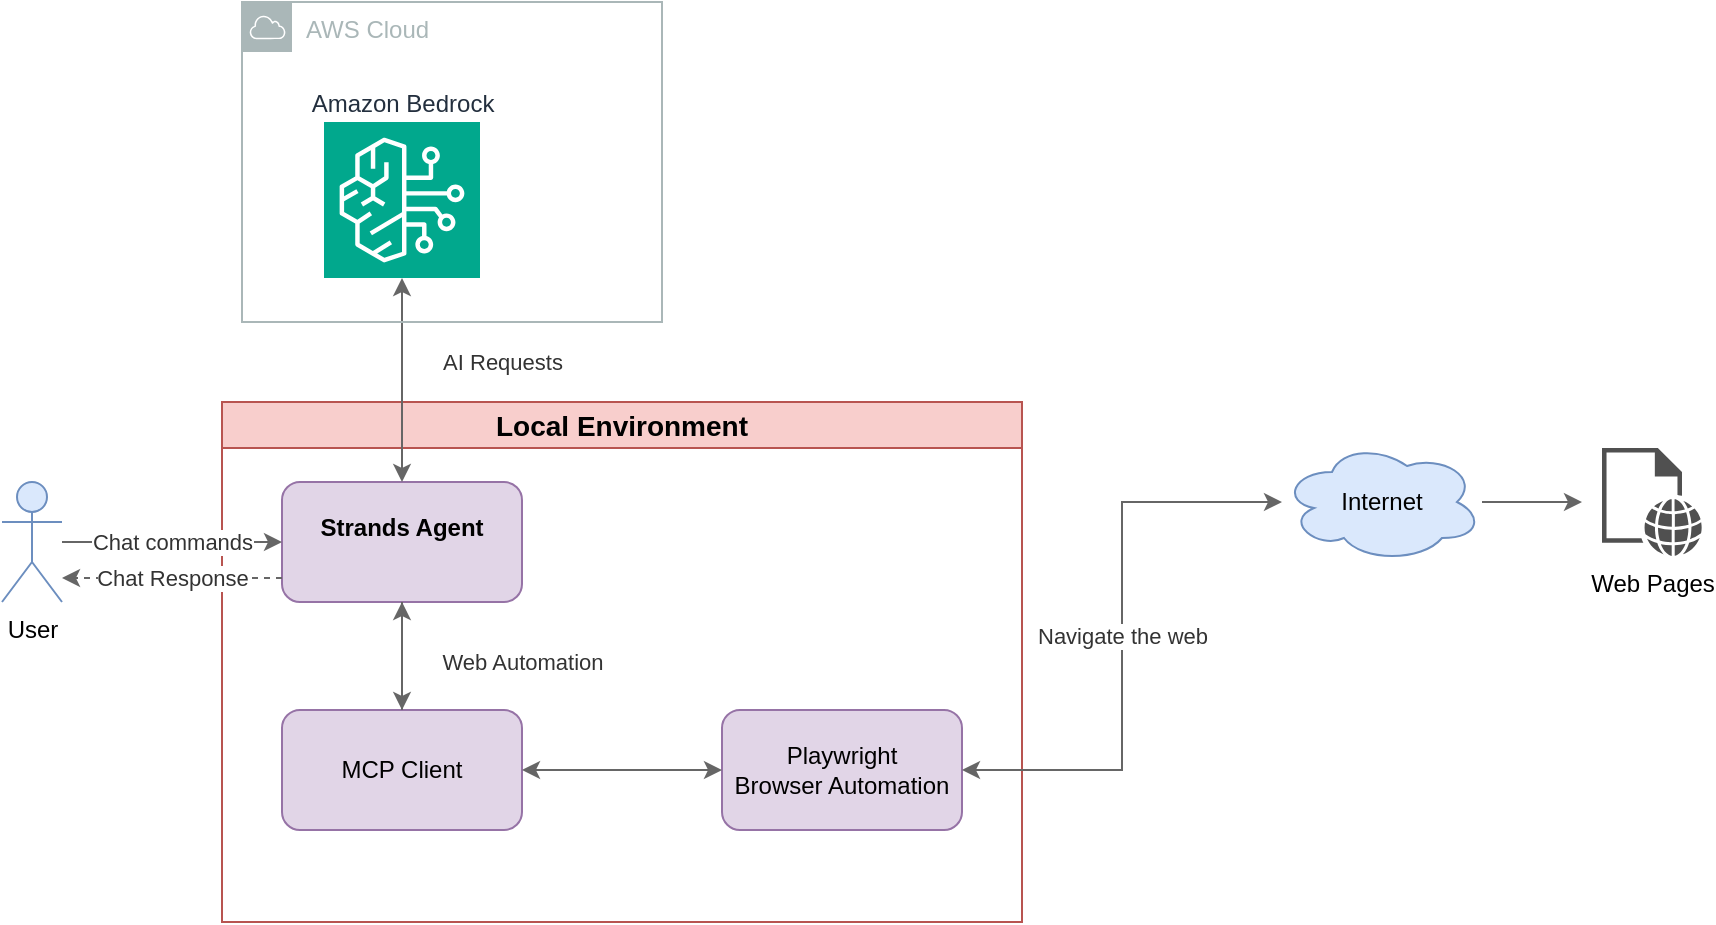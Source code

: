 <mxfile version="24.7.17">
  <diagram name="Web Automation Agent Architecture" id="web-automation-agent">
    <mxGraphModel dx="1026" dy="658" grid="1" gridSize="10" guides="1" tooltips="1" connect="1" arrows="1" fold="1" page="1" pageScale="1" pageWidth="1169" pageHeight="827" math="0" shadow="0">
      <root>
        <mxCell id="0" />
        <mxCell id="1" parent="0" />
        <mxCell id="user" value="User" style="shape=umlActor;verticalLabelPosition=bottom;verticalAlign=top;html=1;outlineConnect=0;fillColor=#dae8fc;strokeColor=#6c8ebf;" parent="1" vertex="1">
          <mxGeometry x="50" y="300" width="30" height="60" as="geometry" />
        </mxCell>
        <mxCell id="local-container" value="Local Environment" style="swimlane;whiteSpace=wrap;html=1;fillColor=#f8cecc;strokeColor=#b85450;fontStyle=1;fontSize=14;" parent="1" vertex="1">
          <mxGeometry x="160" y="260" width="400" height="260" as="geometry" />
        </mxCell>
        <mxCell id="strands-agent" value="Strands Agent&lt;div&gt;&lt;br/&gt;&lt;/div&gt;" style="rounded=1;whiteSpace=wrap;html=1;fillColor=#e1d5e7;strokeColor=#9673a6;fontStyle=1;" parent="local-container" vertex="1">
          <mxGeometry x="30" y="40" width="120" height="60" as="geometry" />
        </mxCell>
        <mxCell id="mcp-client" value="MCP Client" style="rounded=1;whiteSpace=wrap;html=1;fillColor=#e1d5e7;strokeColor=#9673a6;" parent="local-container" vertex="1">
          <mxGeometry x="30" y="154" width="120" height="60" as="geometry" />
        </mxCell>
        <mxCell id="playwright" value="Playwright&#xa;Browser Automation" style="rounded=1;whiteSpace=wrap;html=1;fillColor=#e1d5e7;strokeColor=#9673a6;" parent="local-container" vertex="1">
          <mxGeometry x="250" y="154" width="120" height="60" as="geometry" />
        </mxCell>
        <mxCell id="internet" value="Internet" style="ellipse;shape=cloud;whiteSpace=wrap;html=1;fillColor=#dae8fc;strokeColor=#6c8ebf;" parent="1" vertex="1">
          <mxGeometry x="690" y="280" width="100" height="60" as="geometry" />
        </mxCell>
        <mxCell id="edge1" value="Chat commands" style="edgeStyle=orthogonalEdgeStyle;rounded=0;orthogonalLoop=1;jettySize=auto;html=1;exitX=1;exitY=0.5;exitDx=0;exitDy=0;entryX=0;entryY=0.5;entryDx=0;entryDy=0;strokeColor=#666666;fontColor=#333333;" parent="1" source="user" target="strands-agent" edge="1">
          <mxGeometry relative="1" as="geometry" />
        </mxCell>
        <mxCell id="edge2" value="AI Requests" style="edgeStyle=orthogonalEdgeStyle;rounded=0;orthogonalLoop=1;jettySize=auto;html=1;exitX=0.5;exitY=0;exitDx=0;exitDy=0;strokeColor=#666666;fontColor=#333333;startArrow=classic;startFill=1;" parent="1" source="strands-agent" target="JCFLBOUaG4u4Qzt8GhMM-1" edge="1">
          <mxGeometry x="0.176" y="-50" relative="1" as="geometry">
            <mxPoint x="350" y="150" as="targetPoint" />
            <mxPoint as="offset" />
          </mxGeometry>
        </mxCell>
        <mxCell id="edge3" value="Web Automation" style="edgeStyle=orthogonalEdgeStyle;rounded=0;orthogonalLoop=1;jettySize=auto;html=1;exitX=0.5;exitY=1;exitDx=0;exitDy=0;entryX=0.5;entryY=0;entryDx=0;entryDy=0;strokeColor=#666666;fontColor=#333333;" parent="1" source="strands-agent" target="mcp-client" edge="1">
          <mxGeometry x="0.111" y="60" relative="1" as="geometry">
            <mxPoint as="offset" />
          </mxGeometry>
        </mxCell>
        <mxCell id="edge4" value="" style="edgeStyle=orthogonalEdgeStyle;rounded=0;orthogonalLoop=1;jettySize=auto;html=1;exitX=1;exitY=0.5;exitDx=0;exitDy=0;entryX=0;entryY=0.5;entryDx=0;entryDy=0;strokeColor=#666666;startArrow=classic;startFill=1;" parent="1" source="mcp-client" target="playwright" edge="1">
          <mxGeometry relative="1" as="geometry" />
        </mxCell>
        <mxCell id="edge5" value="Navigate the web" style="edgeStyle=orthogonalEdgeStyle;rounded=0;orthogonalLoop=1;jettySize=auto;html=1;exitX=1;exitY=0.5;exitDx=0;exitDy=0;entryX=0;entryY=0.5;entryDx=0;entryDy=0;strokeColor=#666666;fontColor=#333333;startArrow=classic;startFill=1;" parent="1" source="playwright" target="internet" edge="1">
          <mxGeometry relative="1" as="geometry" />
        </mxCell>
        <mxCell id="edge6" value="" style="edgeStyle=orthogonalEdgeStyle;rounded=0;orthogonalLoop=1;jettySize=auto;html=1;exitX=1;exitY=0.5;exitDx=0;exitDy=0;entryX=0;entryY=0.5;entryDx=0;entryDy=0;strokeColor=#666666;" parent="1" source="internet" edge="1">
          <mxGeometry relative="1" as="geometry">
            <mxPoint x="840" y="310" as="targetPoint" />
          </mxGeometry>
        </mxCell>
        <mxCell id="edge10" value="" style="edgeStyle=orthogonalEdgeStyle;rounded=0;orthogonalLoop=1;jettySize=auto;html=1;exitX=0.5;exitY=0;exitDx=0;exitDy=0;entryX=0.5;entryY=1;entryDx=0;entryDy=0;strokeColor=#666666;dashed=1;" parent="1" source="mcp-client" target="strands-agent" edge="1">
          <mxGeometry relative="1" as="geometry" />
        </mxCell>
        <mxCell id="edge11" value="Chat Response" style="edgeStyle=orthogonalEdgeStyle;rounded=0;orthogonalLoop=1;jettySize=auto;html=1;exitX=0;exitY=0.8;exitDx=0;exitDy=0;entryX=1;entryY=0.8;entryDx=0;entryDy=0;strokeColor=#666666;fontColor=#333333;dashed=1;" parent="1" source="strands-agent" target="user" edge="1">
          <mxGeometry relative="1" as="geometry" />
        </mxCell>
        <mxCell id="JCFLBOUaG4u4Qzt8GhMM-2" value="AWS Cloud" style="sketch=0;outlineConnect=0;gradientColor=none;html=1;whiteSpace=wrap;fontSize=12;fontStyle=0;shape=mxgraph.aws4.group;grIcon=mxgraph.aws4.group_aws_cloud;strokeColor=#AAB7B8;fillColor=none;verticalAlign=top;align=left;spacingLeft=30;fontColor=#AAB7B8;dashed=0;" vertex="1" parent="1">
          <mxGeometry x="170" y="60" width="210" height="160" as="geometry" />
        </mxCell>
        <mxCell id="JCFLBOUaG4u4Qzt8GhMM-1" value="Amazon Bedrock" style="sketch=0;points=[[0,0,0],[0.25,0,0],[0.5,0,0],[0.75,0,0],[1,0,0],[0,1,0],[0.25,1,0],[0.5,1,0],[0.75,1,0],[1,1,0],[0,0.25,0],[0,0.5,0],[0,0.75,0],[1,0.25,0],[1,0.5,0],[1,0.75,0]];outlineConnect=0;fontColor=#232F3E;fillColor=#01A88D;strokeColor=#ffffff;dashed=0;verticalLabelPosition=top;verticalAlign=bottom;align=center;html=1;fontSize=12;fontStyle=0;aspect=fixed;shape=mxgraph.aws4.resourceIcon;resIcon=mxgraph.aws4.bedrock;labelPosition=center;" vertex="1" parent="1">
          <mxGeometry x="211" y="120" width="78" height="78" as="geometry" />
        </mxCell>
        <mxCell id="JCFLBOUaG4u4Qzt8GhMM-3" value="Web Pages" style="sketch=0;pointerEvents=1;shadow=0;dashed=0;html=1;strokeColor=none;fillColor=#505050;labelPosition=center;verticalLabelPosition=bottom;verticalAlign=top;outlineConnect=0;align=center;shape=mxgraph.office.concepts.web_page;" vertex="1" parent="1">
          <mxGeometry x="850" y="283" width="50" height="54" as="geometry" />
        </mxCell>
      </root>
    </mxGraphModel>
  </diagram>
</mxfile>
